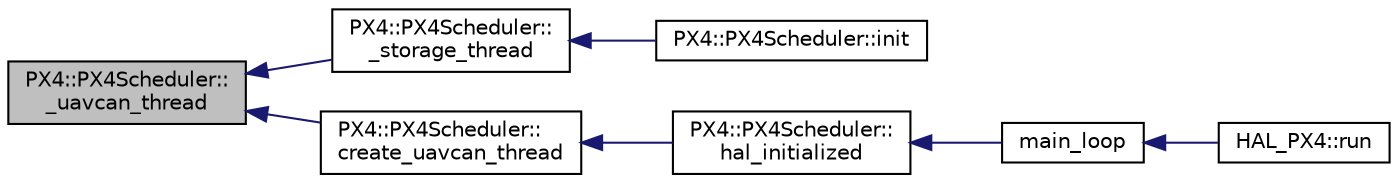 digraph "PX4::PX4Scheduler::_uavcan_thread"
{
 // INTERACTIVE_SVG=YES
  edge [fontname="Helvetica",fontsize="10",labelfontname="Helvetica",labelfontsize="10"];
  node [fontname="Helvetica",fontsize="10",shape=record];
  rankdir="LR";
  Node1 [label="PX4::PX4Scheduler::\l_uavcan_thread",height=0.2,width=0.4,color="black", fillcolor="grey75", style="filled", fontcolor="black"];
  Node1 -> Node2 [dir="back",color="midnightblue",fontsize="10",style="solid",fontname="Helvetica"];
  Node2 [label="PX4::PX4Scheduler::\l_storage_thread",height=0.2,width=0.4,color="black", fillcolor="white", style="filled",URL="$classPX4_1_1PX4Scheduler.html#a8f6120f2bce6824298c2bdd3541db307"];
  Node2 -> Node3 [dir="back",color="midnightblue",fontsize="10",style="solid",fontname="Helvetica"];
  Node3 [label="PX4::PX4Scheduler::init",height=0.2,width=0.4,color="black", fillcolor="white", style="filled",URL="$classPX4_1_1PX4Scheduler.html#abe906f67696a961fc3a9b791507422aa"];
  Node1 -> Node4 [dir="back",color="midnightblue",fontsize="10",style="solid",fontname="Helvetica"];
  Node4 [label="PX4::PX4Scheduler::\lcreate_uavcan_thread",height=0.2,width=0.4,color="black", fillcolor="white", style="filled",URL="$classPX4_1_1PX4Scheduler.html#a1b2304a0f662b9818ada7b6bb39841e1"];
  Node4 -> Node5 [dir="back",color="midnightblue",fontsize="10",style="solid",fontname="Helvetica"];
  Node5 [label="PX4::PX4Scheduler::\lhal_initialized",height=0.2,width=0.4,color="black", fillcolor="white", style="filled",URL="$classPX4_1_1PX4Scheduler.html#ab1e7673b78d5b50a48628905b7a9609b"];
  Node5 -> Node6 [dir="back",color="midnightblue",fontsize="10",style="solid",fontname="Helvetica"];
  Node6 [label="main_loop",height=0.2,width=0.4,color="black", fillcolor="white", style="filled",URL="$HAL__PX4__Class_8cpp.html#a9bd6e6ad19a651d2c83ab3edb8d51924"];
  Node6 -> Node7 [dir="back",color="midnightblue",fontsize="10",style="solid",fontname="Helvetica"];
  Node7 [label="HAL_PX4::run",height=0.2,width=0.4,color="black", fillcolor="white", style="filled",URL="$classHAL__PX4.html#aa6fa9699a474be4e451d7135bf407259"];
}
